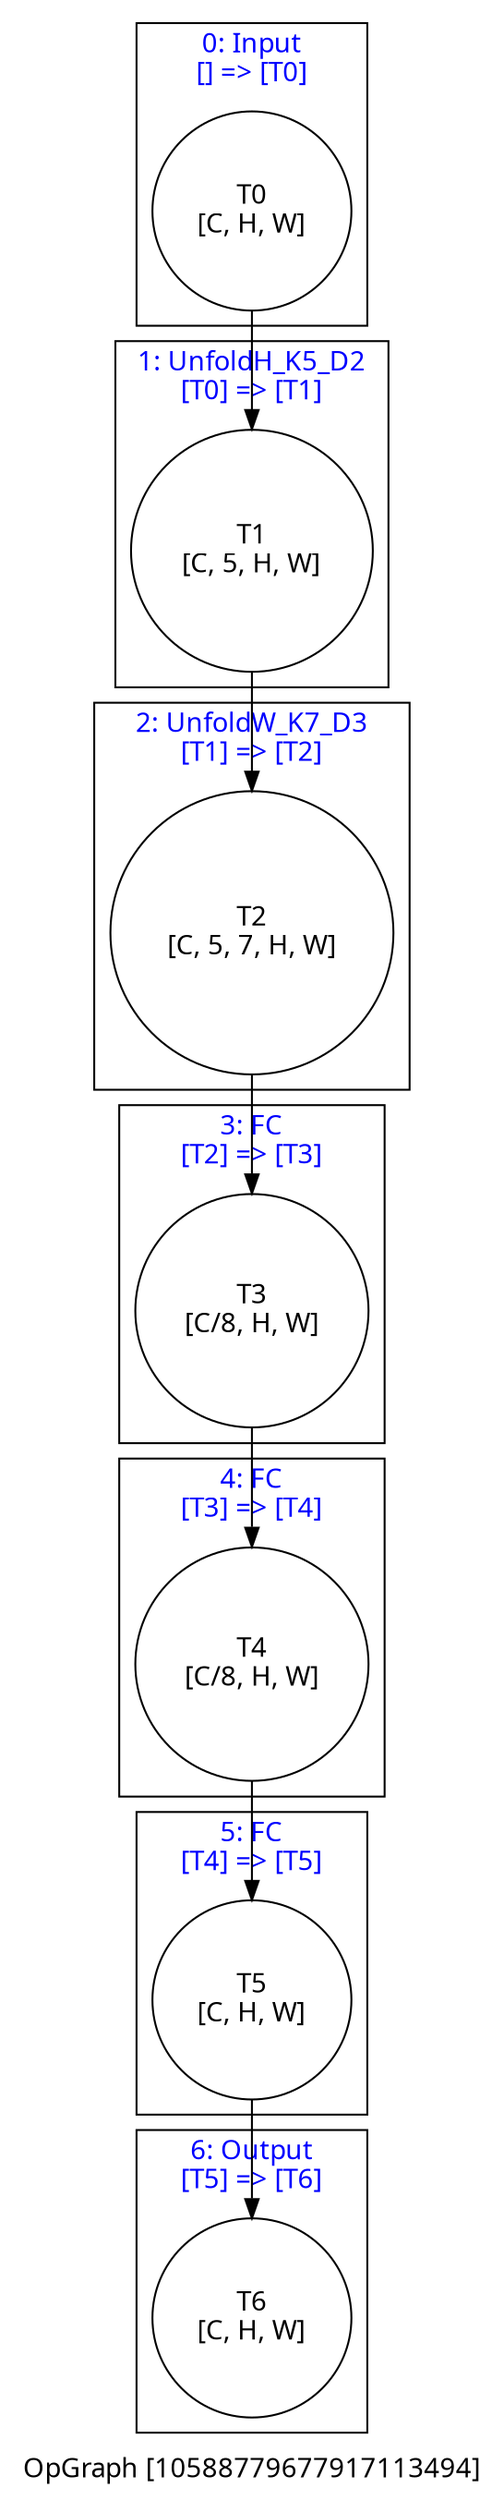 digraph OpGraph {
    label = "OpGraph [10588779677917113494]"
    fontname = "Graphik";
    subgraph tensors {
        node [shape = circle, color = black, fontname = "Graphik"]
        t_0; t_1; t_2; t_3; t_4; t_5; t_6; 
    }
    subgraph cluster_0 {
        fontcolor = blue;
        label = "0: Input\n[] => [T0]";
        t_0 [label = "T0\n[C, H, W]"];
    }
    subgraph cluster_1 {
        fontcolor = blue;
        label = "1: UnfoldH_K5_D2\n[T0] => [T1]";
        t_1 [label = "T1\n[C, 5, H, W]"];
    }
    subgraph cluster_2 {
        fontcolor = blue;
        label = "2: UnfoldW_K7_D3\n[T1] => [T2]";
        t_2 [label = "T2\n[C, 5, 7, H, W]"];
    }
    subgraph cluster_3 {
        fontcolor = blue;
        label = "3: FC\n[T2] => [T3]";
        t_3 [label = "T3\n[C/8, H, W]"];
    }
    subgraph cluster_4 {
        fontcolor = blue;
        label = "4: FC\n[T3] => [T4]";
        t_4 [label = "T4\n[C/8, H, W]"];
    }
    subgraph cluster_5 {
        fontcolor = blue;
        label = "5: FC\n[T4] => [T5]";
        t_5 [label = "T5\n[C, H, W]"];
    }
    subgraph cluster_6 {
        fontcolor = blue;
        label = "6: Output\n[T5] => [T6]";
        t_6 [label = "T6\n[C, H, W]"];
    }
    t_0 -> t_1;
    t_1 -> t_2;
    t_2 -> t_3;
    t_3 -> t_4;
    t_4 -> t_5;
    t_5 -> t_6;
}

